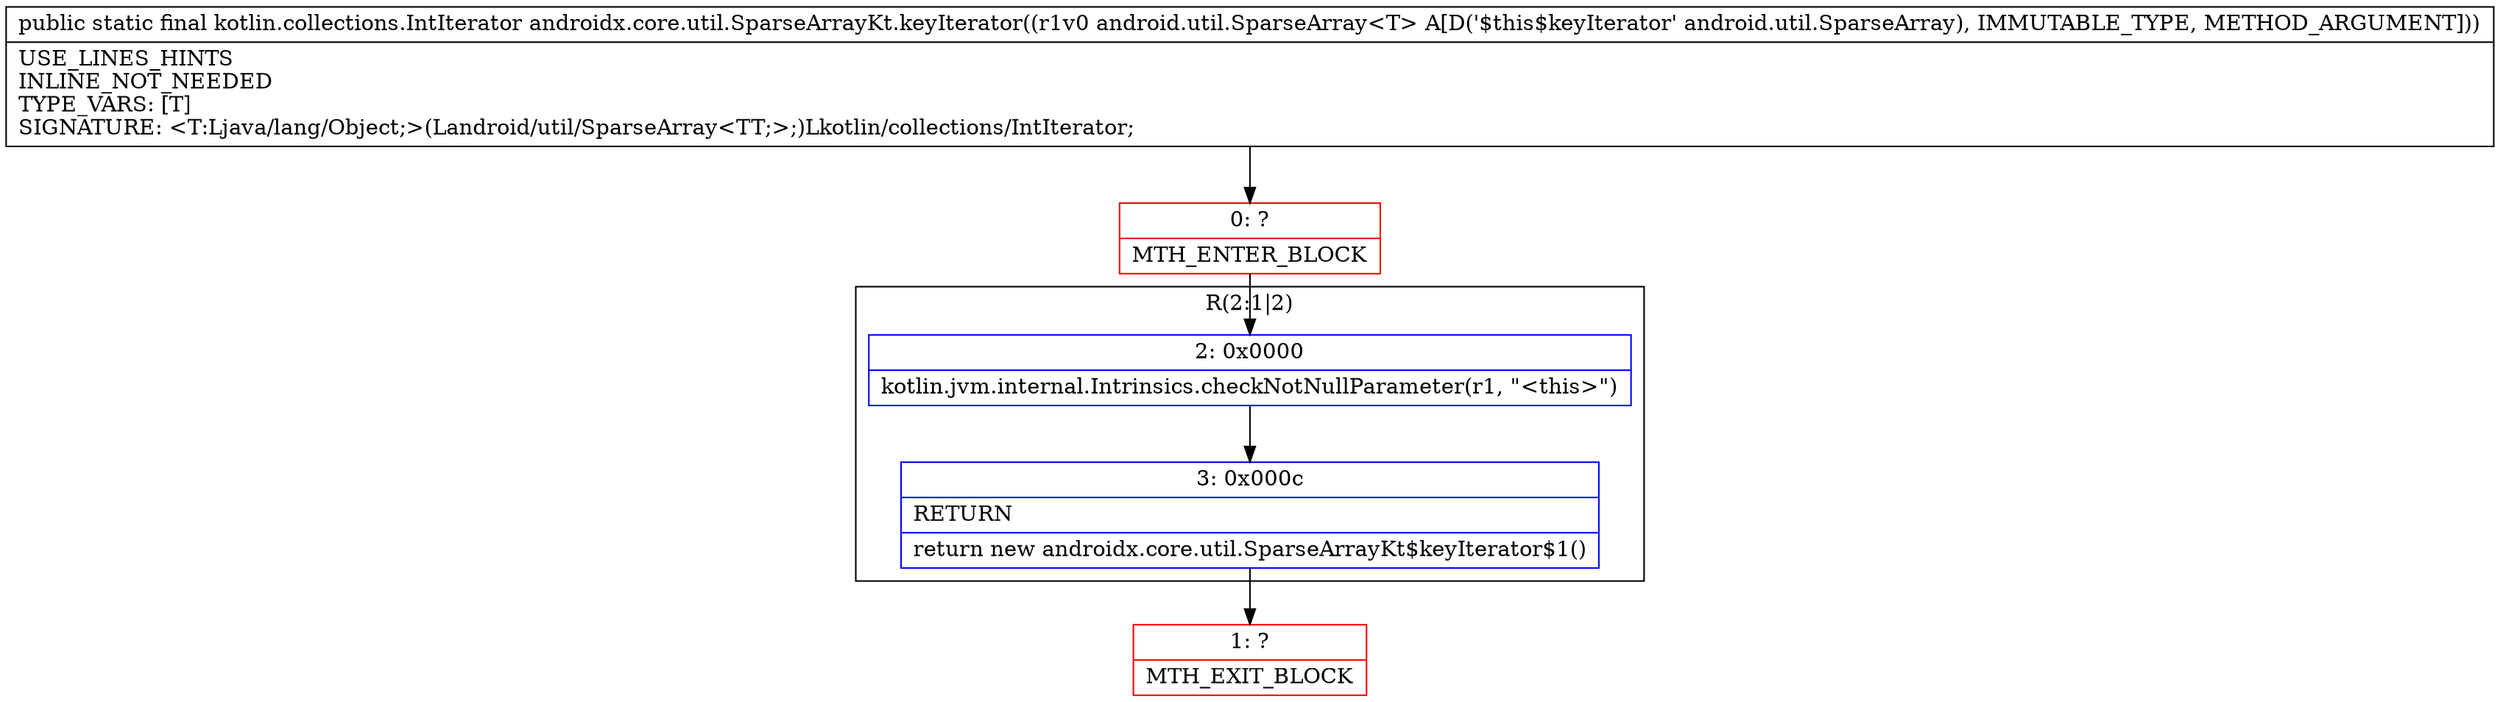 digraph "CFG forandroidx.core.util.SparseArrayKt.keyIterator(Landroid\/util\/SparseArray;)Lkotlin\/collections\/IntIterator;" {
subgraph cluster_Region_1493810593 {
label = "R(2:1|2)";
node [shape=record,color=blue];
Node_2 [shape=record,label="{2\:\ 0x0000|kotlin.jvm.internal.Intrinsics.checkNotNullParameter(r1, \"\<this\>\")\l}"];
Node_3 [shape=record,label="{3\:\ 0x000c|RETURN\l|return new androidx.core.util.SparseArrayKt$keyIterator$1()\l}"];
}
Node_0 [shape=record,color=red,label="{0\:\ ?|MTH_ENTER_BLOCK\l}"];
Node_1 [shape=record,color=red,label="{1\:\ ?|MTH_EXIT_BLOCK\l}"];
MethodNode[shape=record,label="{public static final kotlin.collections.IntIterator androidx.core.util.SparseArrayKt.keyIterator((r1v0 android.util.SparseArray\<T\> A[D('$this$keyIterator' android.util.SparseArray), IMMUTABLE_TYPE, METHOD_ARGUMENT]))  | USE_LINES_HINTS\lINLINE_NOT_NEEDED\lTYPE_VARS: [T]\lSIGNATURE: \<T:Ljava\/lang\/Object;\>(Landroid\/util\/SparseArray\<TT;\>;)Lkotlin\/collections\/IntIterator;\l}"];
MethodNode -> Node_0;Node_2 -> Node_3;
Node_3 -> Node_1;
Node_0 -> Node_2;
}

